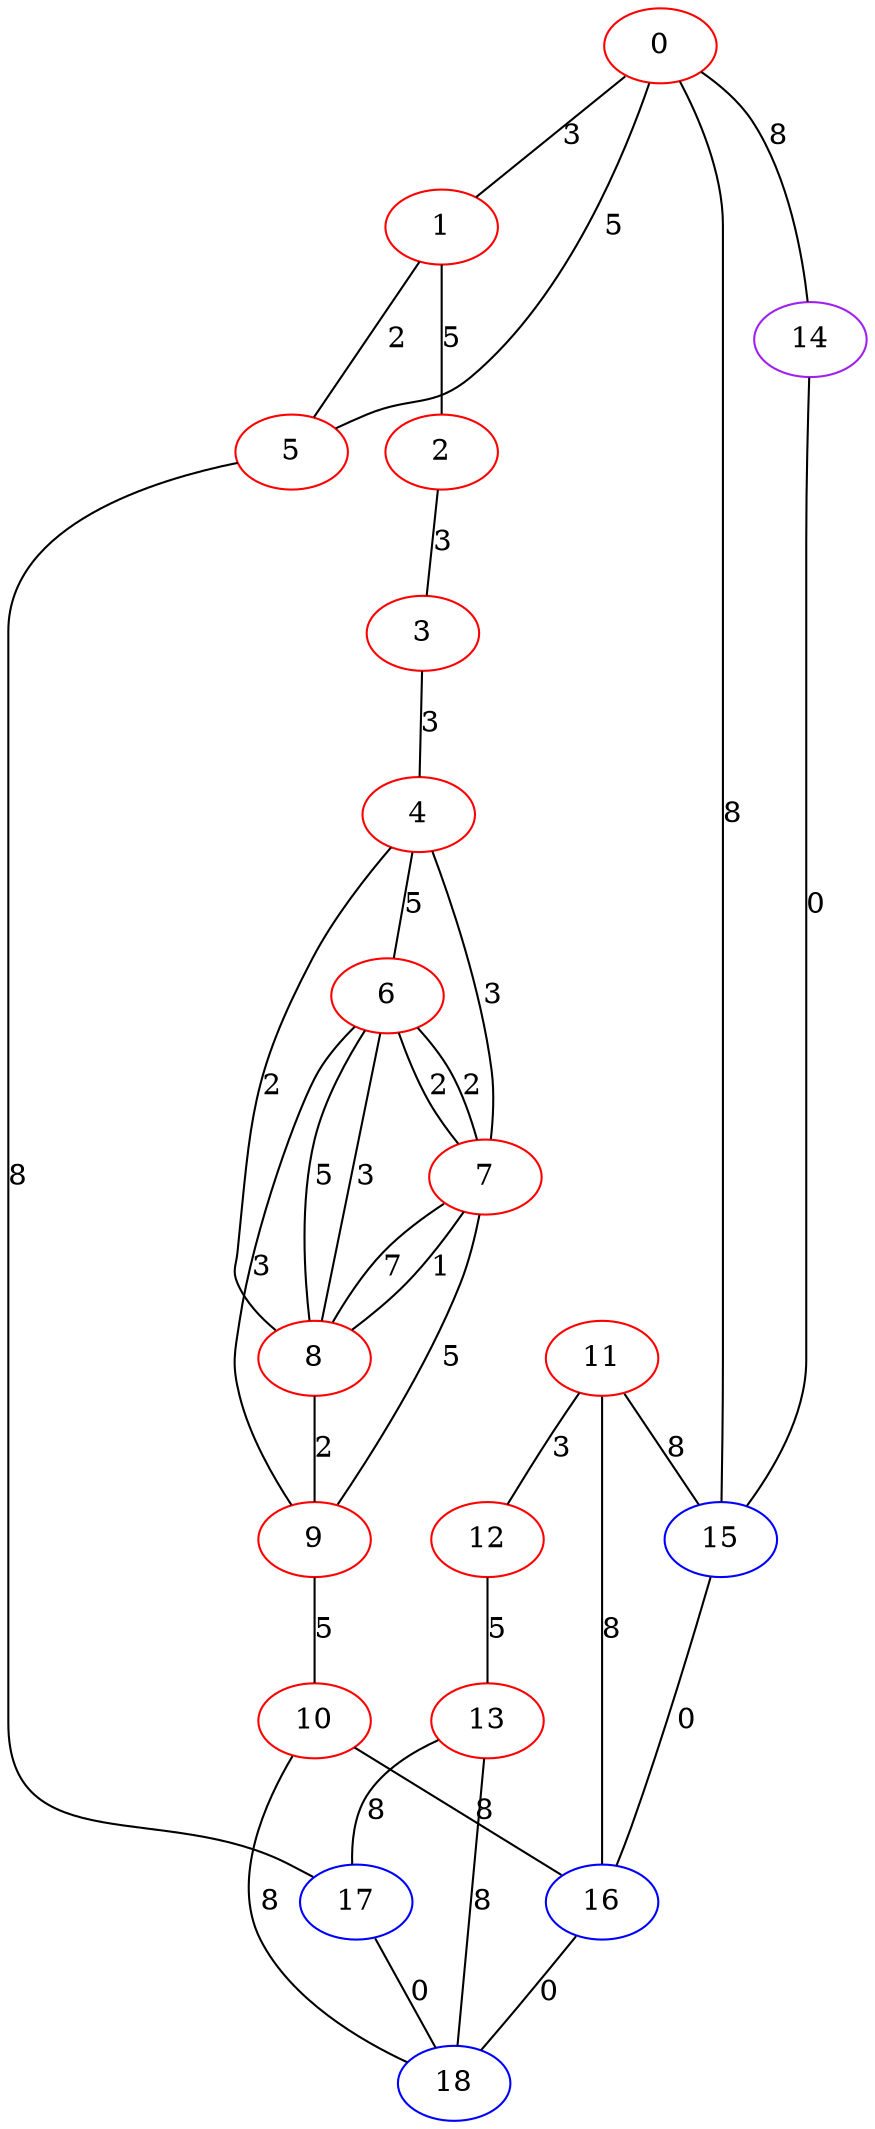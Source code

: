 graph "" {
0 [color=red, weight=1];
1 [color=red, weight=1];
2 [color=red, weight=1];
3 [color=red, weight=1];
4 [color=red, weight=1];
5 [color=red, weight=1];
6 [color=red, weight=1];
7 [color=red, weight=1];
8 [color=red, weight=1];
9 [color=red, weight=1];
10 [color=red, weight=1];
11 [color=red, weight=1];
12 [color=red, weight=1];
13 [color=red, weight=1];
14 [color=purple, weight=4];
15 [color=blue, weight=3];
16 [color=blue, weight=3];
17 [color=blue, weight=3];
18 [color=blue, weight=3];
0 -- 1  [key=0, label=3];
0 -- 5  [key=0, label=5];
0 -- 14  [key=0, label=8];
0 -- 15  [key=0, label=8];
1 -- 2  [key=0, label=5];
1 -- 5  [key=0, label=2];
2 -- 3  [key=0, label=3];
3 -- 4  [key=0, label=3];
4 -- 8  [key=0, label=2];
4 -- 6  [key=0, label=5];
4 -- 7  [key=0, label=3];
5 -- 17  [key=0, label=8];
6 -- 8  [key=0, label=3];
6 -- 8  [key=1, label=5];
6 -- 9  [key=0, label=3];
6 -- 7  [key=0, label=2];
6 -- 7  [key=1, label=2];
7 -- 8  [key=0, label=1];
7 -- 8  [key=1, label=7];
7 -- 9  [key=0, label=5];
8 -- 9  [key=0, label=2];
9 -- 10  [key=0, label=5];
10 -- 16  [key=0, label=8];
10 -- 18  [key=0, label=8];
11 -- 16  [key=0, label=8];
11 -- 12  [key=0, label=3];
11 -- 15  [key=0, label=8];
12 -- 13  [key=0, label=5];
13 -- 17  [key=0, label=8];
13 -- 18  [key=0, label=8];
14 -- 15  [key=0, label=0];
15 -- 16  [key=0, label=0];
16 -- 18  [key=0, label=0];
17 -- 18  [key=0, label=0];
}
